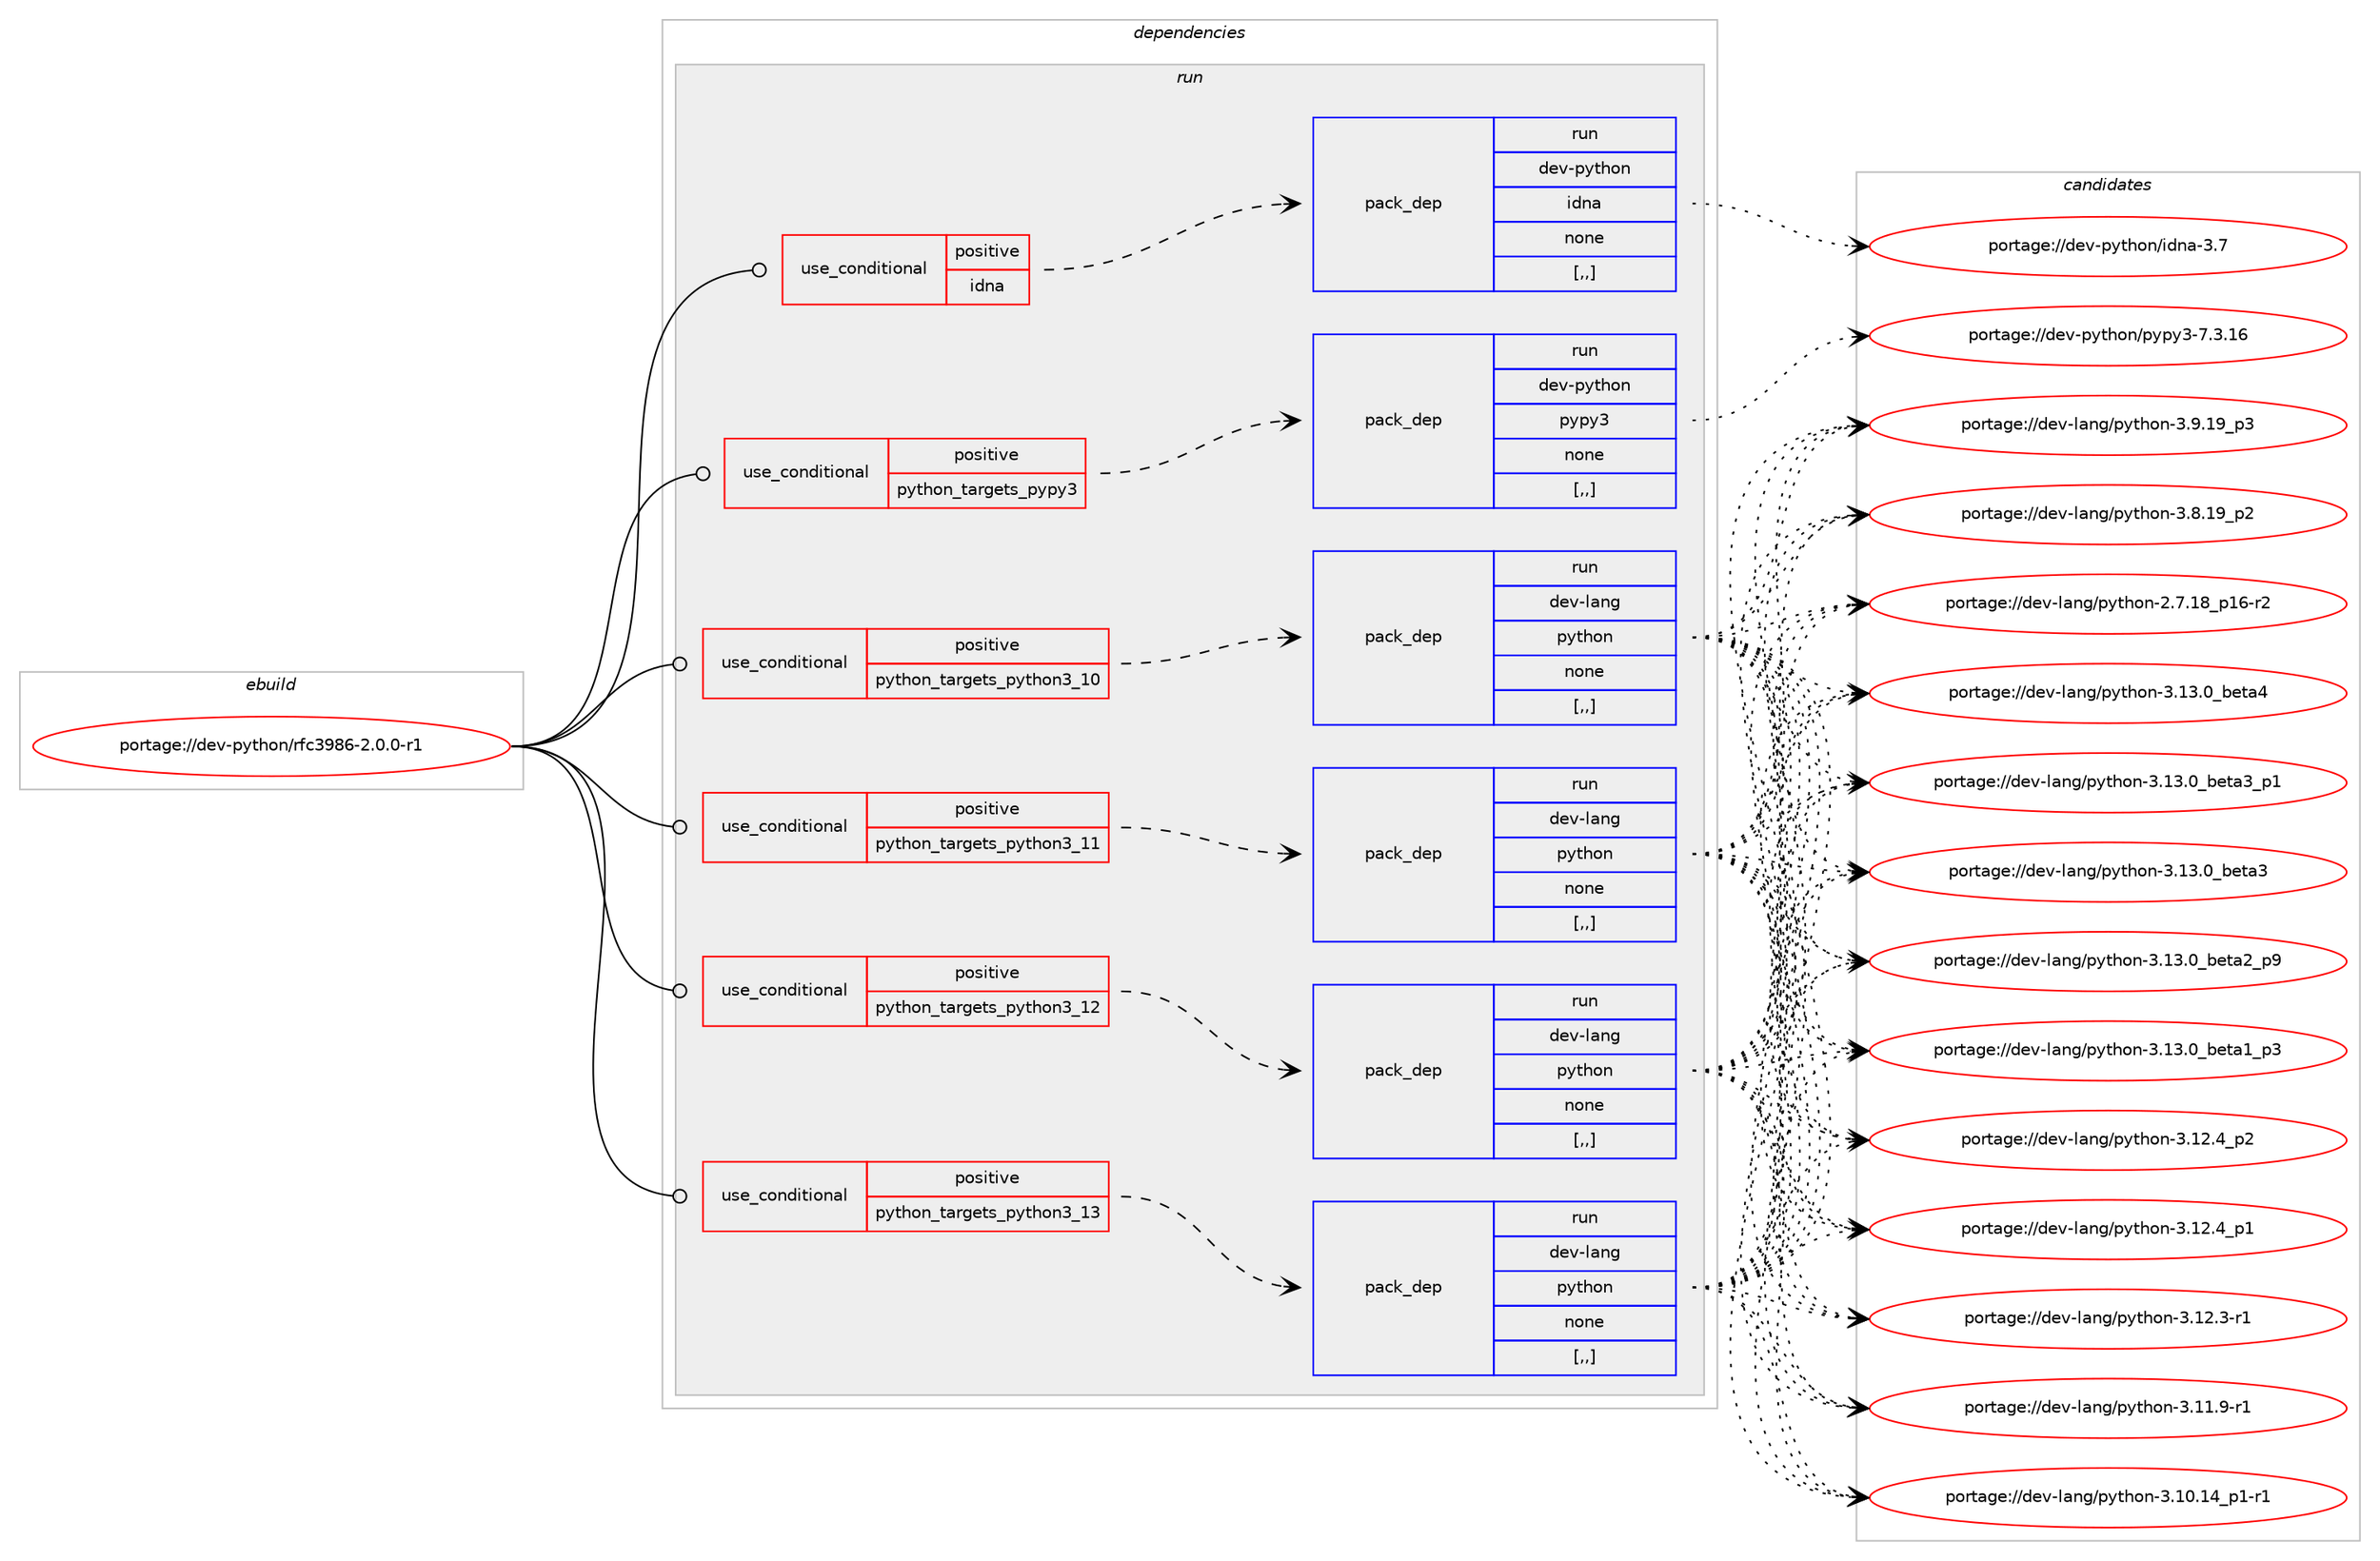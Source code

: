 digraph prolog {

# *************
# Graph options
# *************

newrank=true;
concentrate=true;
compound=true;
graph [rankdir=LR,fontname=Helvetica,fontsize=10,ranksep=1.5];#, ranksep=2.5, nodesep=0.2];
edge  [arrowhead=vee];
node  [fontname=Helvetica,fontsize=10];

# **********
# The ebuild
# **********

subgraph cluster_leftcol {
color=gray;
label=<<i>ebuild</i>>;
id [label="portage://dev-python/rfc3986-2.0.0-r1", color=red, width=4, href="../dev-python/rfc3986-2.0.0-r1.svg"];
}

# ****************
# The dependencies
# ****************

subgraph cluster_midcol {
color=gray;
label=<<i>dependencies</i>>;
subgraph cluster_compile {
fillcolor="#eeeeee";
style=filled;
label=<<i>compile</i>>;
}
subgraph cluster_compileandrun {
fillcolor="#eeeeee";
style=filled;
label=<<i>compile and run</i>>;
}
subgraph cluster_run {
fillcolor="#eeeeee";
style=filled;
label=<<i>run</i>>;
subgraph cond39147 {
dependency162374 [label=<<TABLE BORDER="0" CELLBORDER="1" CELLSPACING="0" CELLPADDING="4"><TR><TD ROWSPAN="3" CELLPADDING="10">use_conditional</TD></TR><TR><TD>positive</TD></TR><TR><TD>idna</TD></TR></TABLE>>, shape=none, color=red];
subgraph pack121954 {
dependency162375 [label=<<TABLE BORDER="0" CELLBORDER="1" CELLSPACING="0" CELLPADDING="4" WIDTH="220"><TR><TD ROWSPAN="6" CELLPADDING="30">pack_dep</TD></TR><TR><TD WIDTH="110">run</TD></TR><TR><TD>dev-python</TD></TR><TR><TD>idna</TD></TR><TR><TD>none</TD></TR><TR><TD>[,,]</TD></TR></TABLE>>, shape=none, color=blue];
}
dependency162374:e -> dependency162375:w [weight=20,style="dashed",arrowhead="vee"];
}
id:e -> dependency162374:w [weight=20,style="solid",arrowhead="odot"];
subgraph cond39148 {
dependency162376 [label=<<TABLE BORDER="0" CELLBORDER="1" CELLSPACING="0" CELLPADDING="4"><TR><TD ROWSPAN="3" CELLPADDING="10">use_conditional</TD></TR><TR><TD>positive</TD></TR><TR><TD>python_targets_pypy3</TD></TR></TABLE>>, shape=none, color=red];
subgraph pack121955 {
dependency162377 [label=<<TABLE BORDER="0" CELLBORDER="1" CELLSPACING="0" CELLPADDING="4" WIDTH="220"><TR><TD ROWSPAN="6" CELLPADDING="30">pack_dep</TD></TR><TR><TD WIDTH="110">run</TD></TR><TR><TD>dev-python</TD></TR><TR><TD>pypy3</TD></TR><TR><TD>none</TD></TR><TR><TD>[,,]</TD></TR></TABLE>>, shape=none, color=blue];
}
dependency162376:e -> dependency162377:w [weight=20,style="dashed",arrowhead="vee"];
}
id:e -> dependency162376:w [weight=20,style="solid",arrowhead="odot"];
subgraph cond39149 {
dependency162378 [label=<<TABLE BORDER="0" CELLBORDER="1" CELLSPACING="0" CELLPADDING="4"><TR><TD ROWSPAN="3" CELLPADDING="10">use_conditional</TD></TR><TR><TD>positive</TD></TR><TR><TD>python_targets_python3_10</TD></TR></TABLE>>, shape=none, color=red];
subgraph pack121956 {
dependency162379 [label=<<TABLE BORDER="0" CELLBORDER="1" CELLSPACING="0" CELLPADDING="4" WIDTH="220"><TR><TD ROWSPAN="6" CELLPADDING="30">pack_dep</TD></TR><TR><TD WIDTH="110">run</TD></TR><TR><TD>dev-lang</TD></TR><TR><TD>python</TD></TR><TR><TD>none</TD></TR><TR><TD>[,,]</TD></TR></TABLE>>, shape=none, color=blue];
}
dependency162378:e -> dependency162379:w [weight=20,style="dashed",arrowhead="vee"];
}
id:e -> dependency162378:w [weight=20,style="solid",arrowhead="odot"];
subgraph cond39150 {
dependency162380 [label=<<TABLE BORDER="0" CELLBORDER="1" CELLSPACING="0" CELLPADDING="4"><TR><TD ROWSPAN="3" CELLPADDING="10">use_conditional</TD></TR><TR><TD>positive</TD></TR><TR><TD>python_targets_python3_11</TD></TR></TABLE>>, shape=none, color=red];
subgraph pack121957 {
dependency162381 [label=<<TABLE BORDER="0" CELLBORDER="1" CELLSPACING="0" CELLPADDING="4" WIDTH="220"><TR><TD ROWSPAN="6" CELLPADDING="30">pack_dep</TD></TR><TR><TD WIDTH="110">run</TD></TR><TR><TD>dev-lang</TD></TR><TR><TD>python</TD></TR><TR><TD>none</TD></TR><TR><TD>[,,]</TD></TR></TABLE>>, shape=none, color=blue];
}
dependency162380:e -> dependency162381:w [weight=20,style="dashed",arrowhead="vee"];
}
id:e -> dependency162380:w [weight=20,style="solid",arrowhead="odot"];
subgraph cond39151 {
dependency162382 [label=<<TABLE BORDER="0" CELLBORDER="1" CELLSPACING="0" CELLPADDING="4"><TR><TD ROWSPAN="3" CELLPADDING="10">use_conditional</TD></TR><TR><TD>positive</TD></TR><TR><TD>python_targets_python3_12</TD></TR></TABLE>>, shape=none, color=red];
subgraph pack121958 {
dependency162383 [label=<<TABLE BORDER="0" CELLBORDER="1" CELLSPACING="0" CELLPADDING="4" WIDTH="220"><TR><TD ROWSPAN="6" CELLPADDING="30">pack_dep</TD></TR><TR><TD WIDTH="110">run</TD></TR><TR><TD>dev-lang</TD></TR><TR><TD>python</TD></TR><TR><TD>none</TD></TR><TR><TD>[,,]</TD></TR></TABLE>>, shape=none, color=blue];
}
dependency162382:e -> dependency162383:w [weight=20,style="dashed",arrowhead="vee"];
}
id:e -> dependency162382:w [weight=20,style="solid",arrowhead="odot"];
subgraph cond39152 {
dependency162384 [label=<<TABLE BORDER="0" CELLBORDER="1" CELLSPACING="0" CELLPADDING="4"><TR><TD ROWSPAN="3" CELLPADDING="10">use_conditional</TD></TR><TR><TD>positive</TD></TR><TR><TD>python_targets_python3_13</TD></TR></TABLE>>, shape=none, color=red];
subgraph pack121959 {
dependency162385 [label=<<TABLE BORDER="0" CELLBORDER="1" CELLSPACING="0" CELLPADDING="4" WIDTH="220"><TR><TD ROWSPAN="6" CELLPADDING="30">pack_dep</TD></TR><TR><TD WIDTH="110">run</TD></TR><TR><TD>dev-lang</TD></TR><TR><TD>python</TD></TR><TR><TD>none</TD></TR><TR><TD>[,,]</TD></TR></TABLE>>, shape=none, color=blue];
}
dependency162384:e -> dependency162385:w [weight=20,style="dashed",arrowhead="vee"];
}
id:e -> dependency162384:w [weight=20,style="solid",arrowhead="odot"];
}
}

# **************
# The candidates
# **************

subgraph cluster_choices {
rank=same;
color=gray;
label=<<i>candidates</i>>;

subgraph choice121954 {
color=black;
nodesep=1;
choice10010111845112121116104111110471051001109745514655 [label="portage://dev-python/idna-3.7", color=red, width=4,href="../dev-python/idna-3.7.svg"];
dependency162375:e -> choice10010111845112121116104111110471051001109745514655:w [style=dotted,weight="100"];
}
subgraph choice121955 {
color=black;
nodesep=1;
choice10010111845112121116104111110471121211121215145554651464954 [label="portage://dev-python/pypy3-7.3.16", color=red, width=4,href="../dev-python/pypy3-7.3.16.svg"];
dependency162377:e -> choice10010111845112121116104111110471121211121215145554651464954:w [style=dotted,weight="100"];
}
subgraph choice121956 {
color=black;
nodesep=1;
choice1001011184510897110103471121211161041111104551464951464895981011169752 [label="portage://dev-lang/python-3.13.0_beta4", color=red, width=4,href="../dev-lang/python-3.13.0_beta4.svg"];
choice10010111845108971101034711212111610411111045514649514648959810111697519511249 [label="portage://dev-lang/python-3.13.0_beta3_p1", color=red, width=4,href="../dev-lang/python-3.13.0_beta3_p1.svg"];
choice1001011184510897110103471121211161041111104551464951464895981011169751 [label="portage://dev-lang/python-3.13.0_beta3", color=red, width=4,href="../dev-lang/python-3.13.0_beta3.svg"];
choice10010111845108971101034711212111610411111045514649514648959810111697509511257 [label="portage://dev-lang/python-3.13.0_beta2_p9", color=red, width=4,href="../dev-lang/python-3.13.0_beta2_p9.svg"];
choice10010111845108971101034711212111610411111045514649514648959810111697499511251 [label="portage://dev-lang/python-3.13.0_beta1_p3", color=red, width=4,href="../dev-lang/python-3.13.0_beta1_p3.svg"];
choice100101118451089711010347112121116104111110455146495046529511250 [label="portage://dev-lang/python-3.12.4_p2", color=red, width=4,href="../dev-lang/python-3.12.4_p2.svg"];
choice100101118451089711010347112121116104111110455146495046529511249 [label="portage://dev-lang/python-3.12.4_p1", color=red, width=4,href="../dev-lang/python-3.12.4_p1.svg"];
choice100101118451089711010347112121116104111110455146495046514511449 [label="portage://dev-lang/python-3.12.3-r1", color=red, width=4,href="../dev-lang/python-3.12.3-r1.svg"];
choice100101118451089711010347112121116104111110455146494946574511449 [label="portage://dev-lang/python-3.11.9-r1", color=red, width=4,href="../dev-lang/python-3.11.9-r1.svg"];
choice100101118451089711010347112121116104111110455146494846495295112494511449 [label="portage://dev-lang/python-3.10.14_p1-r1", color=red, width=4,href="../dev-lang/python-3.10.14_p1-r1.svg"];
choice100101118451089711010347112121116104111110455146574649579511251 [label="portage://dev-lang/python-3.9.19_p3", color=red, width=4,href="../dev-lang/python-3.9.19_p3.svg"];
choice100101118451089711010347112121116104111110455146564649579511250 [label="portage://dev-lang/python-3.8.19_p2", color=red, width=4,href="../dev-lang/python-3.8.19_p2.svg"];
choice100101118451089711010347112121116104111110455046554649569511249544511450 [label="portage://dev-lang/python-2.7.18_p16-r2", color=red, width=4,href="../dev-lang/python-2.7.18_p16-r2.svg"];
dependency162379:e -> choice1001011184510897110103471121211161041111104551464951464895981011169752:w [style=dotted,weight="100"];
dependency162379:e -> choice10010111845108971101034711212111610411111045514649514648959810111697519511249:w [style=dotted,weight="100"];
dependency162379:e -> choice1001011184510897110103471121211161041111104551464951464895981011169751:w [style=dotted,weight="100"];
dependency162379:e -> choice10010111845108971101034711212111610411111045514649514648959810111697509511257:w [style=dotted,weight="100"];
dependency162379:e -> choice10010111845108971101034711212111610411111045514649514648959810111697499511251:w [style=dotted,weight="100"];
dependency162379:e -> choice100101118451089711010347112121116104111110455146495046529511250:w [style=dotted,weight="100"];
dependency162379:e -> choice100101118451089711010347112121116104111110455146495046529511249:w [style=dotted,weight="100"];
dependency162379:e -> choice100101118451089711010347112121116104111110455146495046514511449:w [style=dotted,weight="100"];
dependency162379:e -> choice100101118451089711010347112121116104111110455146494946574511449:w [style=dotted,weight="100"];
dependency162379:e -> choice100101118451089711010347112121116104111110455146494846495295112494511449:w [style=dotted,weight="100"];
dependency162379:e -> choice100101118451089711010347112121116104111110455146574649579511251:w [style=dotted,weight="100"];
dependency162379:e -> choice100101118451089711010347112121116104111110455146564649579511250:w [style=dotted,weight="100"];
dependency162379:e -> choice100101118451089711010347112121116104111110455046554649569511249544511450:w [style=dotted,weight="100"];
}
subgraph choice121957 {
color=black;
nodesep=1;
choice1001011184510897110103471121211161041111104551464951464895981011169752 [label="portage://dev-lang/python-3.13.0_beta4", color=red, width=4,href="../dev-lang/python-3.13.0_beta4.svg"];
choice10010111845108971101034711212111610411111045514649514648959810111697519511249 [label="portage://dev-lang/python-3.13.0_beta3_p1", color=red, width=4,href="../dev-lang/python-3.13.0_beta3_p1.svg"];
choice1001011184510897110103471121211161041111104551464951464895981011169751 [label="portage://dev-lang/python-3.13.0_beta3", color=red, width=4,href="../dev-lang/python-3.13.0_beta3.svg"];
choice10010111845108971101034711212111610411111045514649514648959810111697509511257 [label="portage://dev-lang/python-3.13.0_beta2_p9", color=red, width=4,href="../dev-lang/python-3.13.0_beta2_p9.svg"];
choice10010111845108971101034711212111610411111045514649514648959810111697499511251 [label="portage://dev-lang/python-3.13.0_beta1_p3", color=red, width=4,href="../dev-lang/python-3.13.0_beta1_p3.svg"];
choice100101118451089711010347112121116104111110455146495046529511250 [label="portage://dev-lang/python-3.12.4_p2", color=red, width=4,href="../dev-lang/python-3.12.4_p2.svg"];
choice100101118451089711010347112121116104111110455146495046529511249 [label="portage://dev-lang/python-3.12.4_p1", color=red, width=4,href="../dev-lang/python-3.12.4_p1.svg"];
choice100101118451089711010347112121116104111110455146495046514511449 [label="portage://dev-lang/python-3.12.3-r1", color=red, width=4,href="../dev-lang/python-3.12.3-r1.svg"];
choice100101118451089711010347112121116104111110455146494946574511449 [label="portage://dev-lang/python-3.11.9-r1", color=red, width=4,href="../dev-lang/python-3.11.9-r1.svg"];
choice100101118451089711010347112121116104111110455146494846495295112494511449 [label="portage://dev-lang/python-3.10.14_p1-r1", color=red, width=4,href="../dev-lang/python-3.10.14_p1-r1.svg"];
choice100101118451089711010347112121116104111110455146574649579511251 [label="portage://dev-lang/python-3.9.19_p3", color=red, width=4,href="../dev-lang/python-3.9.19_p3.svg"];
choice100101118451089711010347112121116104111110455146564649579511250 [label="portage://dev-lang/python-3.8.19_p2", color=red, width=4,href="../dev-lang/python-3.8.19_p2.svg"];
choice100101118451089711010347112121116104111110455046554649569511249544511450 [label="portage://dev-lang/python-2.7.18_p16-r2", color=red, width=4,href="../dev-lang/python-2.7.18_p16-r2.svg"];
dependency162381:e -> choice1001011184510897110103471121211161041111104551464951464895981011169752:w [style=dotted,weight="100"];
dependency162381:e -> choice10010111845108971101034711212111610411111045514649514648959810111697519511249:w [style=dotted,weight="100"];
dependency162381:e -> choice1001011184510897110103471121211161041111104551464951464895981011169751:w [style=dotted,weight="100"];
dependency162381:e -> choice10010111845108971101034711212111610411111045514649514648959810111697509511257:w [style=dotted,weight="100"];
dependency162381:e -> choice10010111845108971101034711212111610411111045514649514648959810111697499511251:w [style=dotted,weight="100"];
dependency162381:e -> choice100101118451089711010347112121116104111110455146495046529511250:w [style=dotted,weight="100"];
dependency162381:e -> choice100101118451089711010347112121116104111110455146495046529511249:w [style=dotted,weight="100"];
dependency162381:e -> choice100101118451089711010347112121116104111110455146495046514511449:w [style=dotted,weight="100"];
dependency162381:e -> choice100101118451089711010347112121116104111110455146494946574511449:w [style=dotted,weight="100"];
dependency162381:e -> choice100101118451089711010347112121116104111110455146494846495295112494511449:w [style=dotted,weight="100"];
dependency162381:e -> choice100101118451089711010347112121116104111110455146574649579511251:w [style=dotted,weight="100"];
dependency162381:e -> choice100101118451089711010347112121116104111110455146564649579511250:w [style=dotted,weight="100"];
dependency162381:e -> choice100101118451089711010347112121116104111110455046554649569511249544511450:w [style=dotted,weight="100"];
}
subgraph choice121958 {
color=black;
nodesep=1;
choice1001011184510897110103471121211161041111104551464951464895981011169752 [label="portage://dev-lang/python-3.13.0_beta4", color=red, width=4,href="../dev-lang/python-3.13.0_beta4.svg"];
choice10010111845108971101034711212111610411111045514649514648959810111697519511249 [label="portage://dev-lang/python-3.13.0_beta3_p1", color=red, width=4,href="../dev-lang/python-3.13.0_beta3_p1.svg"];
choice1001011184510897110103471121211161041111104551464951464895981011169751 [label="portage://dev-lang/python-3.13.0_beta3", color=red, width=4,href="../dev-lang/python-3.13.0_beta3.svg"];
choice10010111845108971101034711212111610411111045514649514648959810111697509511257 [label="portage://dev-lang/python-3.13.0_beta2_p9", color=red, width=4,href="../dev-lang/python-3.13.0_beta2_p9.svg"];
choice10010111845108971101034711212111610411111045514649514648959810111697499511251 [label="portage://dev-lang/python-3.13.0_beta1_p3", color=red, width=4,href="../dev-lang/python-3.13.0_beta1_p3.svg"];
choice100101118451089711010347112121116104111110455146495046529511250 [label="portage://dev-lang/python-3.12.4_p2", color=red, width=4,href="../dev-lang/python-3.12.4_p2.svg"];
choice100101118451089711010347112121116104111110455146495046529511249 [label="portage://dev-lang/python-3.12.4_p1", color=red, width=4,href="../dev-lang/python-3.12.4_p1.svg"];
choice100101118451089711010347112121116104111110455146495046514511449 [label="portage://dev-lang/python-3.12.3-r1", color=red, width=4,href="../dev-lang/python-3.12.3-r1.svg"];
choice100101118451089711010347112121116104111110455146494946574511449 [label="portage://dev-lang/python-3.11.9-r1", color=red, width=4,href="../dev-lang/python-3.11.9-r1.svg"];
choice100101118451089711010347112121116104111110455146494846495295112494511449 [label="portage://dev-lang/python-3.10.14_p1-r1", color=red, width=4,href="../dev-lang/python-3.10.14_p1-r1.svg"];
choice100101118451089711010347112121116104111110455146574649579511251 [label="portage://dev-lang/python-3.9.19_p3", color=red, width=4,href="../dev-lang/python-3.9.19_p3.svg"];
choice100101118451089711010347112121116104111110455146564649579511250 [label="portage://dev-lang/python-3.8.19_p2", color=red, width=4,href="../dev-lang/python-3.8.19_p2.svg"];
choice100101118451089711010347112121116104111110455046554649569511249544511450 [label="portage://dev-lang/python-2.7.18_p16-r2", color=red, width=4,href="../dev-lang/python-2.7.18_p16-r2.svg"];
dependency162383:e -> choice1001011184510897110103471121211161041111104551464951464895981011169752:w [style=dotted,weight="100"];
dependency162383:e -> choice10010111845108971101034711212111610411111045514649514648959810111697519511249:w [style=dotted,weight="100"];
dependency162383:e -> choice1001011184510897110103471121211161041111104551464951464895981011169751:w [style=dotted,weight="100"];
dependency162383:e -> choice10010111845108971101034711212111610411111045514649514648959810111697509511257:w [style=dotted,weight="100"];
dependency162383:e -> choice10010111845108971101034711212111610411111045514649514648959810111697499511251:w [style=dotted,weight="100"];
dependency162383:e -> choice100101118451089711010347112121116104111110455146495046529511250:w [style=dotted,weight="100"];
dependency162383:e -> choice100101118451089711010347112121116104111110455146495046529511249:w [style=dotted,weight="100"];
dependency162383:e -> choice100101118451089711010347112121116104111110455146495046514511449:w [style=dotted,weight="100"];
dependency162383:e -> choice100101118451089711010347112121116104111110455146494946574511449:w [style=dotted,weight="100"];
dependency162383:e -> choice100101118451089711010347112121116104111110455146494846495295112494511449:w [style=dotted,weight="100"];
dependency162383:e -> choice100101118451089711010347112121116104111110455146574649579511251:w [style=dotted,weight="100"];
dependency162383:e -> choice100101118451089711010347112121116104111110455146564649579511250:w [style=dotted,weight="100"];
dependency162383:e -> choice100101118451089711010347112121116104111110455046554649569511249544511450:w [style=dotted,weight="100"];
}
subgraph choice121959 {
color=black;
nodesep=1;
choice1001011184510897110103471121211161041111104551464951464895981011169752 [label="portage://dev-lang/python-3.13.0_beta4", color=red, width=4,href="../dev-lang/python-3.13.0_beta4.svg"];
choice10010111845108971101034711212111610411111045514649514648959810111697519511249 [label="portage://dev-lang/python-3.13.0_beta3_p1", color=red, width=4,href="../dev-lang/python-3.13.0_beta3_p1.svg"];
choice1001011184510897110103471121211161041111104551464951464895981011169751 [label="portage://dev-lang/python-3.13.0_beta3", color=red, width=4,href="../dev-lang/python-3.13.0_beta3.svg"];
choice10010111845108971101034711212111610411111045514649514648959810111697509511257 [label="portage://dev-lang/python-3.13.0_beta2_p9", color=red, width=4,href="../dev-lang/python-3.13.0_beta2_p9.svg"];
choice10010111845108971101034711212111610411111045514649514648959810111697499511251 [label="portage://dev-lang/python-3.13.0_beta1_p3", color=red, width=4,href="../dev-lang/python-3.13.0_beta1_p3.svg"];
choice100101118451089711010347112121116104111110455146495046529511250 [label="portage://dev-lang/python-3.12.4_p2", color=red, width=4,href="../dev-lang/python-3.12.4_p2.svg"];
choice100101118451089711010347112121116104111110455146495046529511249 [label="portage://dev-lang/python-3.12.4_p1", color=red, width=4,href="../dev-lang/python-3.12.4_p1.svg"];
choice100101118451089711010347112121116104111110455146495046514511449 [label="portage://dev-lang/python-3.12.3-r1", color=red, width=4,href="../dev-lang/python-3.12.3-r1.svg"];
choice100101118451089711010347112121116104111110455146494946574511449 [label="portage://dev-lang/python-3.11.9-r1", color=red, width=4,href="../dev-lang/python-3.11.9-r1.svg"];
choice100101118451089711010347112121116104111110455146494846495295112494511449 [label="portage://dev-lang/python-3.10.14_p1-r1", color=red, width=4,href="../dev-lang/python-3.10.14_p1-r1.svg"];
choice100101118451089711010347112121116104111110455146574649579511251 [label="portage://dev-lang/python-3.9.19_p3", color=red, width=4,href="../dev-lang/python-3.9.19_p3.svg"];
choice100101118451089711010347112121116104111110455146564649579511250 [label="portage://dev-lang/python-3.8.19_p2", color=red, width=4,href="../dev-lang/python-3.8.19_p2.svg"];
choice100101118451089711010347112121116104111110455046554649569511249544511450 [label="portage://dev-lang/python-2.7.18_p16-r2", color=red, width=4,href="../dev-lang/python-2.7.18_p16-r2.svg"];
dependency162385:e -> choice1001011184510897110103471121211161041111104551464951464895981011169752:w [style=dotted,weight="100"];
dependency162385:e -> choice10010111845108971101034711212111610411111045514649514648959810111697519511249:w [style=dotted,weight="100"];
dependency162385:e -> choice1001011184510897110103471121211161041111104551464951464895981011169751:w [style=dotted,weight="100"];
dependency162385:e -> choice10010111845108971101034711212111610411111045514649514648959810111697509511257:w [style=dotted,weight="100"];
dependency162385:e -> choice10010111845108971101034711212111610411111045514649514648959810111697499511251:w [style=dotted,weight="100"];
dependency162385:e -> choice100101118451089711010347112121116104111110455146495046529511250:w [style=dotted,weight="100"];
dependency162385:e -> choice100101118451089711010347112121116104111110455146495046529511249:w [style=dotted,weight="100"];
dependency162385:e -> choice100101118451089711010347112121116104111110455146495046514511449:w [style=dotted,weight="100"];
dependency162385:e -> choice100101118451089711010347112121116104111110455146494946574511449:w [style=dotted,weight="100"];
dependency162385:e -> choice100101118451089711010347112121116104111110455146494846495295112494511449:w [style=dotted,weight="100"];
dependency162385:e -> choice100101118451089711010347112121116104111110455146574649579511251:w [style=dotted,weight="100"];
dependency162385:e -> choice100101118451089711010347112121116104111110455146564649579511250:w [style=dotted,weight="100"];
dependency162385:e -> choice100101118451089711010347112121116104111110455046554649569511249544511450:w [style=dotted,weight="100"];
}
}

}
